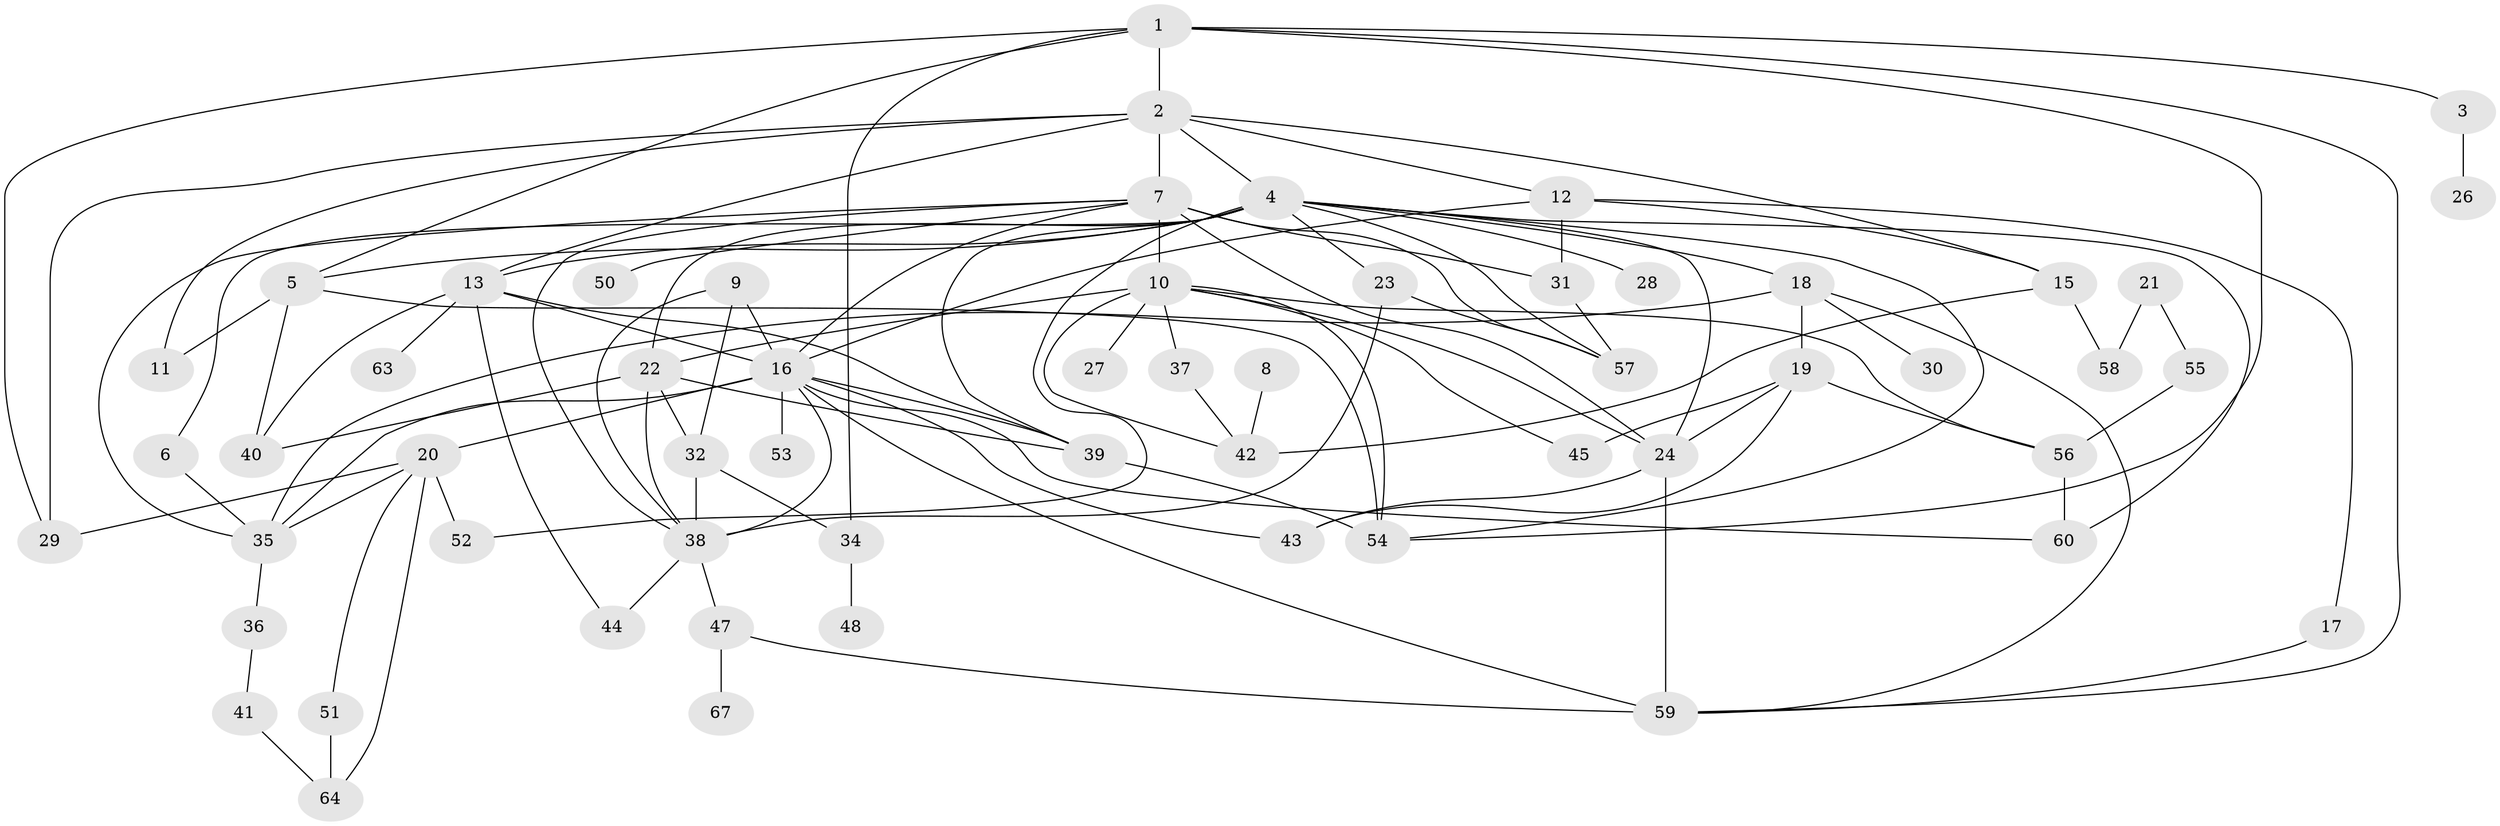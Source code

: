 // original degree distribution, {1: 0.20149253731343283, 7: 0.029850746268656716, 3: 0.13432835820895522, 6: 0.029850746268656716, 2: 0.2537313432835821, 4: 0.1791044776119403, 0: 0.06716417910447761, 5: 0.09701492537313433, 8: 0.007462686567164179}
// Generated by graph-tools (version 1.1) at 2025/33/03/09/25 02:33:24]
// undirected, 58 vertices, 111 edges
graph export_dot {
graph [start="1"]
  node [color=gray90,style=filled];
  1;
  2;
  3;
  4;
  5;
  6;
  7;
  8;
  9;
  10;
  11;
  12;
  13;
  15;
  16;
  17;
  18;
  19;
  20;
  21;
  22;
  23;
  24;
  26;
  27;
  28;
  29;
  30;
  31;
  32;
  34;
  35;
  36;
  37;
  38;
  39;
  40;
  41;
  42;
  43;
  44;
  45;
  47;
  48;
  50;
  51;
  52;
  53;
  54;
  55;
  56;
  57;
  58;
  59;
  60;
  63;
  64;
  67;
  1 -- 2 [weight=1.0];
  1 -- 3 [weight=1.0];
  1 -- 5 [weight=1.0];
  1 -- 29 [weight=1.0];
  1 -- 34 [weight=1.0];
  1 -- 54 [weight=1.0];
  1 -- 59 [weight=1.0];
  2 -- 4 [weight=1.0];
  2 -- 7 [weight=2.0];
  2 -- 11 [weight=1.0];
  2 -- 12 [weight=1.0];
  2 -- 13 [weight=1.0];
  2 -- 15 [weight=1.0];
  2 -- 29 [weight=1.0];
  3 -- 26 [weight=1.0];
  4 -- 5 [weight=1.0];
  4 -- 6 [weight=1.0];
  4 -- 13 [weight=1.0];
  4 -- 18 [weight=1.0];
  4 -- 22 [weight=1.0];
  4 -- 23 [weight=1.0];
  4 -- 24 [weight=1.0];
  4 -- 28 [weight=1.0];
  4 -- 39 [weight=1.0];
  4 -- 52 [weight=1.0];
  4 -- 54 [weight=1.0];
  4 -- 57 [weight=1.0];
  4 -- 60 [weight=1.0];
  5 -- 11 [weight=2.0];
  5 -- 40 [weight=1.0];
  5 -- 54 [weight=2.0];
  6 -- 35 [weight=1.0];
  7 -- 10 [weight=2.0];
  7 -- 16 [weight=1.0];
  7 -- 24 [weight=1.0];
  7 -- 31 [weight=1.0];
  7 -- 35 [weight=1.0];
  7 -- 38 [weight=1.0];
  7 -- 50 [weight=1.0];
  7 -- 57 [weight=1.0];
  8 -- 42 [weight=1.0];
  9 -- 16 [weight=1.0];
  9 -- 32 [weight=1.0];
  9 -- 38 [weight=1.0];
  10 -- 22 [weight=2.0];
  10 -- 24 [weight=1.0];
  10 -- 27 [weight=1.0];
  10 -- 37 [weight=1.0];
  10 -- 42 [weight=1.0];
  10 -- 45 [weight=1.0];
  10 -- 54 [weight=1.0];
  10 -- 56 [weight=1.0];
  12 -- 15 [weight=1.0];
  12 -- 16 [weight=1.0];
  12 -- 17 [weight=1.0];
  12 -- 31 [weight=1.0];
  13 -- 16 [weight=1.0];
  13 -- 39 [weight=1.0];
  13 -- 40 [weight=1.0];
  13 -- 44 [weight=1.0];
  13 -- 63 [weight=1.0];
  15 -- 42 [weight=1.0];
  15 -- 58 [weight=1.0];
  16 -- 20 [weight=1.0];
  16 -- 35 [weight=1.0];
  16 -- 38 [weight=2.0];
  16 -- 39 [weight=1.0];
  16 -- 43 [weight=1.0];
  16 -- 53 [weight=1.0];
  16 -- 59 [weight=2.0];
  16 -- 60 [weight=1.0];
  17 -- 59 [weight=1.0];
  18 -- 19 [weight=1.0];
  18 -- 30 [weight=1.0];
  18 -- 35 [weight=1.0];
  18 -- 59 [weight=1.0];
  19 -- 24 [weight=1.0];
  19 -- 43 [weight=1.0];
  19 -- 45 [weight=1.0];
  19 -- 56 [weight=1.0];
  20 -- 29 [weight=1.0];
  20 -- 35 [weight=1.0];
  20 -- 51 [weight=1.0];
  20 -- 52 [weight=1.0];
  20 -- 64 [weight=1.0];
  21 -- 55 [weight=1.0];
  21 -- 58 [weight=1.0];
  22 -- 32 [weight=1.0];
  22 -- 38 [weight=1.0];
  22 -- 39 [weight=1.0];
  22 -- 40 [weight=1.0];
  23 -- 38 [weight=1.0];
  23 -- 57 [weight=3.0];
  24 -- 43 [weight=1.0];
  24 -- 59 [weight=1.0];
  31 -- 57 [weight=1.0];
  32 -- 34 [weight=1.0];
  32 -- 38 [weight=3.0];
  34 -- 48 [weight=1.0];
  35 -- 36 [weight=1.0];
  36 -- 41 [weight=1.0];
  37 -- 42 [weight=1.0];
  38 -- 44 [weight=1.0];
  38 -- 47 [weight=1.0];
  39 -- 54 [weight=1.0];
  41 -- 64 [weight=1.0];
  47 -- 59 [weight=1.0];
  47 -- 67 [weight=1.0];
  51 -- 64 [weight=1.0];
  55 -- 56 [weight=1.0];
  56 -- 60 [weight=1.0];
}
